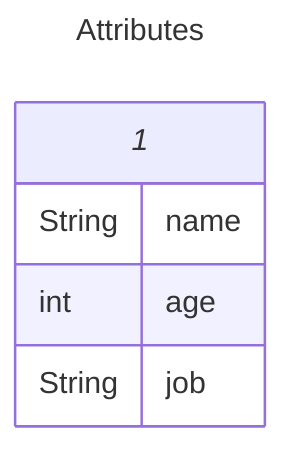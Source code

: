 ---
title: Attributes
---
erDiagram
    _1_ {
        String name
        int age
        String job
    }